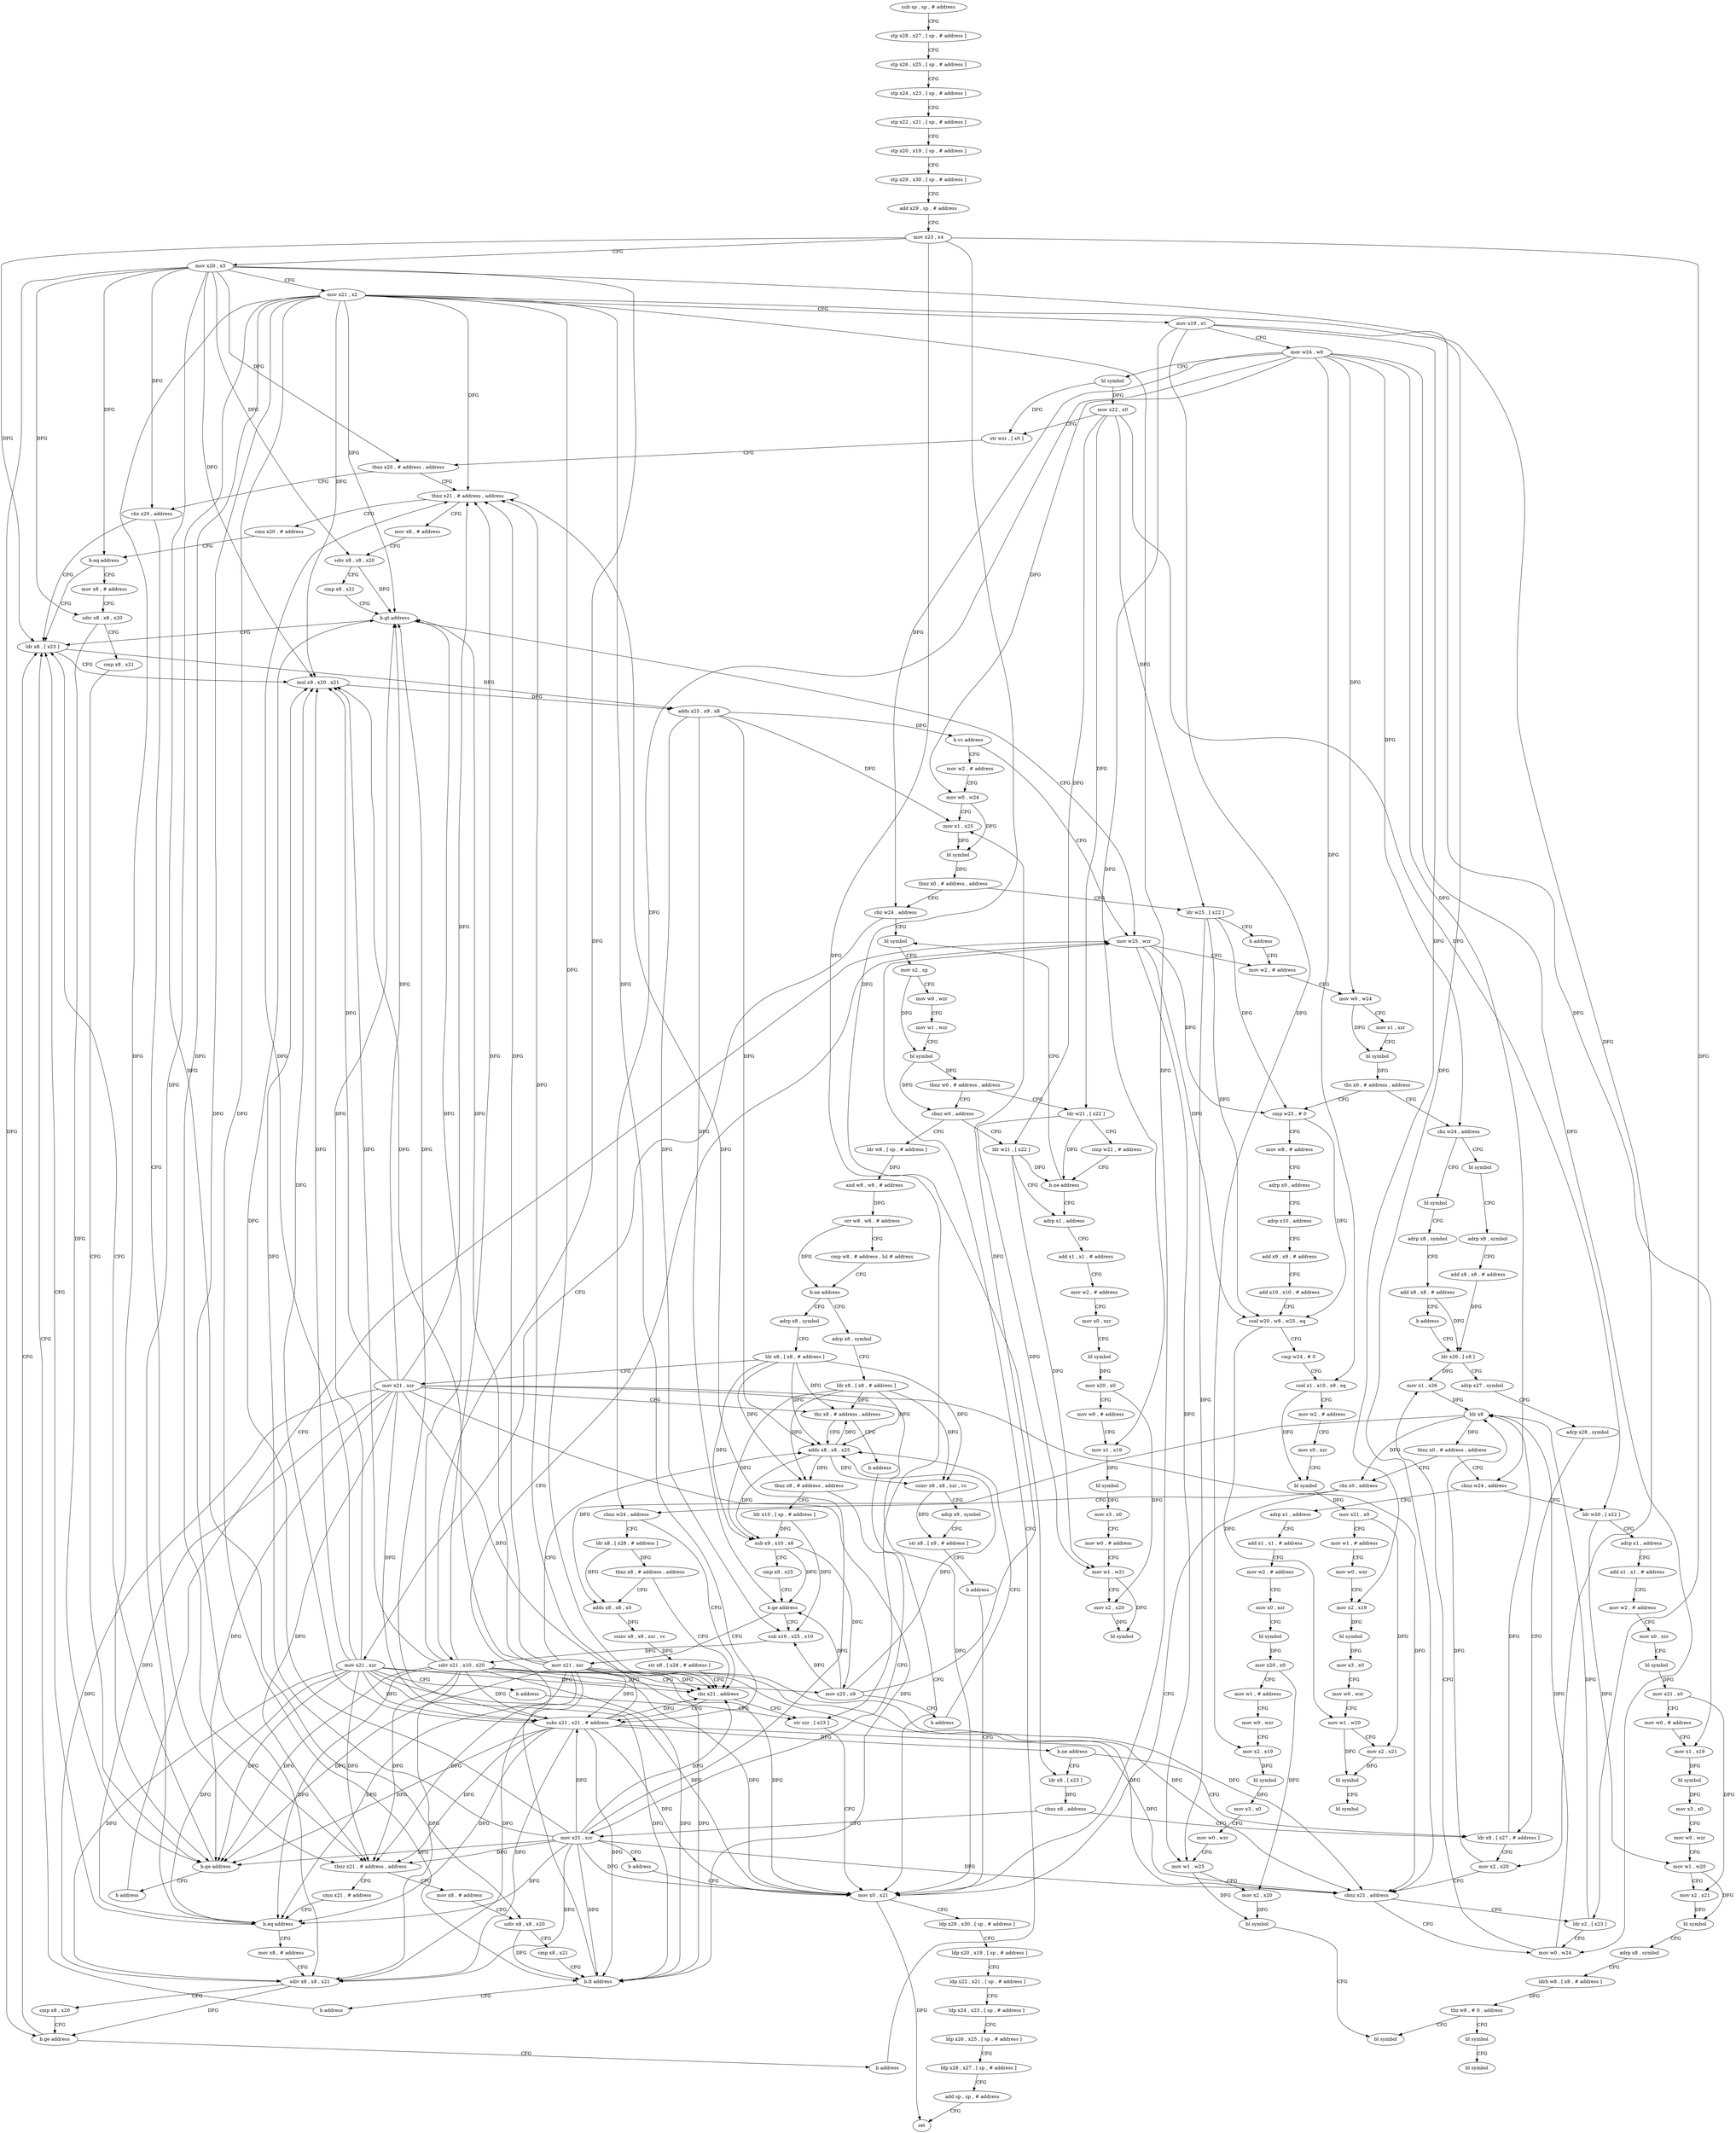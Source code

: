 digraph "func" {
"4214940" [label = "sub sp , sp , # address" ]
"4214944" [label = "stp x28 , x27 , [ sp , # address ]" ]
"4214948" [label = "stp x26 , x25 , [ sp , # address ]" ]
"4214952" [label = "stp x24 , x23 , [ sp , # address ]" ]
"4214956" [label = "stp x22 , x21 , [ sp , # address ]" ]
"4214960" [label = "stp x20 , x19 , [ sp , # address ]" ]
"4214964" [label = "stp x29 , x30 , [ sp , # address ]" ]
"4214968" [label = "add x29 , sp , # address" ]
"4214972" [label = "mov x23 , x4" ]
"4214976" [label = "mov x20 , x3" ]
"4214980" [label = "mov x21 , x2" ]
"4214984" [label = "mov x19 , x1" ]
"4214988" [label = "mov w24 , w0" ]
"4214992" [label = "bl symbol" ]
"4214996" [label = "mov x22 , x0" ]
"4215000" [label = "str wzr , [ x0 ]" ]
"4215004" [label = "tbnz x20 , # address , address" ]
"4215036" [label = "tbnz x21 , # address , address" ]
"4215008" [label = "cbz x20 , address" ]
"4215096" [label = "mov x8 , # address" ]
"4215040" [label = "cmn x20 , # address" ]
"4215112" [label = "ldr x8 , [ x23 ]" ]
"4215012" [label = "tbnz x21 , # address , address" ]
"4215100" [label = "sdiv x8 , x8 , x20" ]
"4215104" [label = "cmp x8 , x21" ]
"4215108" [label = "b.gt address" ]
"4215128" [label = "mov w25 , wzr" ]
"4215044" [label = "b.eq address" ]
"4215048" [label = "mov x8 , # address" ]
"4215116" [label = "mul x9 , x20 , x21" ]
"4215120" [label = "adds x25 , x9 , x8" ]
"4215124" [label = "b.vc address" ]
"4215172" [label = "mov w2 , # address" ]
"4215068" [label = "cmn x21 , # address" ]
"4215016" [label = "mov x8 , # address" ]
"4215132" [label = "mov w2 , # address" ]
"4215052" [label = "sdiv x8 , x8 , x20" ]
"4215056" [label = "cmp x8 , x21" ]
"4215060" [label = "b.ge address" ]
"4215064" [label = "b address" ]
"4215176" [label = "mov w0 , w24" ]
"4215180" [label = "mov x1 , x25" ]
"4215184" [label = "bl symbol" ]
"4215188" [label = "tbnz x0 , # address , address" ]
"4215460" [label = "ldr w25 , [ x22 ]" ]
"4215192" [label = "cbz w24 , address" ]
"4215072" [label = "b.eq address" ]
"4215076" [label = "mov x8 , # address" ]
"4215020" [label = "udiv x8 , x8 , x20" ]
"4215024" [label = "cmp x8 , x21" ]
"4215028" [label = "b.lt address" ]
"4215032" [label = "b address" ]
"4215660" [label = "cmp w25 , # 0" ]
"4215664" [label = "mov w8 , # address" ]
"4215668" [label = "adrp x9 , address" ]
"4215672" [label = "adrp x10 , address" ]
"4215676" [label = "add x9 , x9 , # address" ]
"4215680" [label = "add x10 , x10 , # address" ]
"4215684" [label = "csel w20 , w8 , w25 , eq" ]
"4215688" [label = "cmp w24 , # 0" ]
"4215692" [label = "csel x1 , x10 , x9 , eq" ]
"4215696" [label = "mov w2 , # address" ]
"4215700" [label = "mov x0 , xzr" ]
"4215704" [label = "bl symbol" ]
"4215708" [label = "mov x21 , x0" ]
"4215712" [label = "mov w1 , # address" ]
"4215716" [label = "mov w0 , wzr" ]
"4215720" [label = "mov x2 , x19" ]
"4215724" [label = "bl symbol" ]
"4215728" [label = "mov x3 , x0" ]
"4215732" [label = "mov w0 , wzr" ]
"4215736" [label = "mov w1 , w20" ]
"4215740" [label = "mov x2 , x21" ]
"4215744" [label = "bl symbol" ]
"4215748" [label = "bl symbol" ]
"4215152" [label = "cbz w24 , address" ]
"4215308" [label = "bl symbol" ]
"4215156" [label = "bl symbol" ]
"4215464" [label = "b address" ]
"4215216" [label = "bl symbol" ]
"4215196" [label = "mov x21 , xzr" ]
"4215080" [label = "sdiv x8 , x8 , x21" ]
"4215084" [label = "cmp x8 , x20" ]
"4215088" [label = "b.ge address" ]
"4215092" [label = "b address" ]
"4215312" [label = "adrp x8 , symbol" ]
"4215316" [label = "add x8 , x8 , # address" ]
"4215320" [label = "ldr x26 , [ x8 ]" ]
"4215160" [label = "adrp x8 , symbol" ]
"4215164" [label = "add x8 , x8 , # address" ]
"4215168" [label = "b address" ]
"4215136" [label = "mov w0 , w24" ]
"4215140" [label = "mov x1 , xzr" ]
"4215144" [label = "bl symbol" ]
"4215148" [label = "tbz x0 , # address , address" ]
"4215220" [label = "mov x2 , sp" ]
"4215224" [label = "mov w0 , wzr" ]
"4215228" [label = "mov w1 , wzr" ]
"4215232" [label = "bl symbol" ]
"4215236" [label = "tbnz w0 , # address , address" ]
"4215204" [label = "ldr w21 , [ x22 ]" ]
"4215240" [label = "cbnz w0 , address" ]
"4215200" [label = "b address" ]
"4215420" [label = "str xzr , [ x23 ]" ]
"4215348" [label = "mov w0 , w24" ]
"4215352" [label = "mov x1 , x26" ]
"4215356" [label = "blr x8" ]
"4215360" [label = "tbnz x0 , # address , address" ]
"4215512" [label = "cbnz w24 , address" ]
"4215364" [label = "cbz x0 , address" ]
"4215344" [label = "ldr x2 , [ x23 ]" ]
"4215324" [label = "adrp x27 , symbol" ]
"4215328" [label = "adrp x28 , symbol" ]
"4215332" [label = "ldr x8 , [ x27 , # address ]" ]
"4215208" [label = "cmp w21 , # address" ]
"4215212" [label = "b.ne address" ]
"4215756" [label = "adrp x1 , address" ]
"4215752" [label = "ldr w21 , [ x22 ]" ]
"4215244" [label = "ldr w8 , [ sp , # address ]" ]
"4215424" [label = "mov x0 , x21" ]
"4215596" [label = "adrp x1 , address" ]
"4215516" [label = "ldr w20 , [ x22 ]" ]
"4215368" [label = "cbnz w24 , address" ]
"4215760" [label = "add x1 , x1 , # address" ]
"4215764" [label = "mov w2 , # address" ]
"4215768" [label = "mov x0 , xzr" ]
"4215772" [label = "bl symbol" ]
"4215776" [label = "mov x20 , x0" ]
"4215780" [label = "mov w0 , # address" ]
"4215784" [label = "mov x1 , x19" ]
"4215788" [label = "bl symbol" ]
"4215792" [label = "mov x3 , x0" ]
"4215796" [label = "mov w0 , # address" ]
"4215800" [label = "mov w1 , w21" ]
"4215804" [label = "mov x2 , x20" ]
"4215808" [label = "bl symbol" ]
"4215248" [label = "and w8 , w8 , # address" ]
"4215252" [label = "orr w8 , w8 , # address" ]
"4215256" [label = "cmp w8 , # address , lsl # address" ]
"4215260" [label = "b.ne address" ]
"4215468" [label = "adrp x8 , symbol" ]
"4215264" [label = "adrp x8 , symbol" ]
"4215600" [label = "add x1 , x1 , # address" ]
"4215604" [label = "mov w2 , # address" ]
"4215608" [label = "mov x0 , xzr" ]
"4215612" [label = "bl symbol" ]
"4215616" [label = "mov x20 , x0" ]
"4215620" [label = "mov w1 , # address" ]
"4215624" [label = "mov w0 , wzr" ]
"4215628" [label = "mov x2 , x19" ]
"4215632" [label = "bl symbol" ]
"4215636" [label = "mov x3 , x0" ]
"4215640" [label = "mov w0 , wzr" ]
"4215644" [label = "mov w1 , w25" ]
"4215648" [label = "mov x2 , x20" ]
"4215652" [label = "bl symbol" ]
"4215656" [label = "bl symbol" ]
"4215520" [label = "adrp x1 , address" ]
"4215524" [label = "add x1 , x1 , # address" ]
"4215528" [label = "mov w2 , # address" ]
"4215532" [label = "mov x0 , xzr" ]
"4215536" [label = "bl symbol" ]
"4215540" [label = "mov x21 , x0" ]
"4215544" [label = "mov w0 , # address" ]
"4215548" [label = "mov x1 , x19" ]
"4215552" [label = "bl symbol" ]
"4215556" [label = "mov x3 , x0" ]
"4215560" [label = "mov w0 , wzr" ]
"4215564" [label = "mov w1 , w20" ]
"4215568" [label = "mov x2 , x21" ]
"4215572" [label = "bl symbol" ]
"4215576" [label = "adrp x8 , symbol" ]
"4215580" [label = "ldrb w8 , [ x8 , # address ]" ]
"4215584" [label = "tbz w8 , # 0 , address" ]
"4215588" [label = "bl symbol" ]
"4215428" [label = "ldp x29 , x30 , [ sp , # address ]" ]
"4215432" [label = "ldp x20 , x19 , [ sp , # address ]" ]
"4215436" [label = "ldp x22 , x21 , [ sp , # address ]" ]
"4215440" [label = "ldp x24 , x23 , [ sp , # address ]" ]
"4215444" [label = "ldp x26 , x25 , [ sp , # address ]" ]
"4215448" [label = "ldp x28 , x27 , [ sp , # address ]" ]
"4215452" [label = "add sp , sp , # address" ]
"4215456" [label = "ret" ]
"4215392" [label = "cbz x21 , address" ]
"4215372" [label = "ldr x8 , [ x28 , # address ]" ]
"4215472" [label = "ldr x8 , [ x8 , # address ]" ]
"4215476" [label = "mov x21 , xzr" ]
"4215480" [label = "tbz x8 , # address , address" ]
"4215492" [label = "adds x8 , x8 , x25" ]
"4215484" [label = "b address" ]
"4215268" [label = "ldr x8 , [ x8 , # address ]" ]
"4215272" [label = "tbnz x8 , # address , address" ]
"4215412" [label = "mov x21 , xzr" ]
"4215276" [label = "ldr x10 , [ sp , # address ]" ]
"4215592" [label = "bl symbol" ]
"4215396" [label = "subs x21 , x21 , # address" ]
"4215376" [label = "tbnz x8 , # address , address" ]
"4215380" [label = "adds x8 , x8 , x0" ]
"4215496" [label = "csinv x8 , x8 , xzr , vc" ]
"4215500" [label = "adrp x9 , symbol" ]
"4215504" [label = "str x8 , [ x9 , # address ]" ]
"4215508" [label = "b address" ]
"4215416" [label = "b address" ]
"4215280" [label = "sub x9 , x10 , x8" ]
"4215284" [label = "cmp x9 , x25" ]
"4215288" [label = "b.ge address" ]
"4215488" [label = "mov x21 , xzr" ]
"4215292" [label = "sub x10 , x25 , x10" ]
"4215400" [label = "b.ne address" ]
"4215404" [label = "ldr x8 , [ x23 ]" ]
"4215384" [label = "csinv x8 , x8 , xzr , vc" ]
"4215388" [label = "str x8 , [ x28 , # address ]" ]
"4215296" [label = "sdiv x21 , x10 , x20" ]
"4215300" [label = "mov x25 , x9" ]
"4215304" [label = "b address" ]
"4215336" [label = "mov x2 , x20" ]
"4215340" [label = "cbnz x21 , address" ]
"4215408" [label = "cbnz x8 , address" ]
"4214940" -> "4214944" [ label = "CFG" ]
"4214944" -> "4214948" [ label = "CFG" ]
"4214948" -> "4214952" [ label = "CFG" ]
"4214952" -> "4214956" [ label = "CFG" ]
"4214956" -> "4214960" [ label = "CFG" ]
"4214960" -> "4214964" [ label = "CFG" ]
"4214964" -> "4214968" [ label = "CFG" ]
"4214968" -> "4214972" [ label = "CFG" ]
"4214972" -> "4214976" [ label = "CFG" ]
"4214972" -> "4215112" [ label = "DFG" ]
"4214972" -> "4215420" [ label = "DFG" ]
"4214972" -> "4215344" [ label = "DFG" ]
"4214972" -> "4215404" [ label = "DFG" ]
"4214976" -> "4214980" [ label = "CFG" ]
"4214976" -> "4215004" [ label = "DFG" ]
"4214976" -> "4215008" [ label = "DFG" ]
"4214976" -> "4215100" [ label = "DFG" ]
"4214976" -> "4215044" [ label = "DFG" ]
"4214976" -> "4215116" [ label = "DFG" ]
"4214976" -> "4215052" [ label = "DFG" ]
"4214976" -> "4215020" [ label = "DFG" ]
"4214976" -> "4215088" [ label = "DFG" ]
"4214976" -> "4215336" [ label = "DFG" ]
"4214976" -> "4215296" [ label = "DFG" ]
"4214980" -> "4214984" [ label = "CFG" ]
"4214980" -> "4215036" [ label = "DFG" ]
"4214980" -> "4215108" [ label = "DFG" ]
"4214980" -> "4215116" [ label = "DFG" ]
"4214980" -> "4215012" [ label = "DFG" ]
"4214980" -> "4215060" [ label = "DFG" ]
"4214980" -> "4215072" [ label = "DFG" ]
"4214980" -> "4215028" [ label = "DFG" ]
"4214980" -> "4215080" [ label = "DFG" ]
"4214980" -> "4215424" [ label = "DFG" ]
"4214980" -> "4215340" [ label = "DFG" ]
"4214980" -> "4215392" [ label = "DFG" ]
"4214980" -> "4215396" [ label = "DFG" ]
"4214984" -> "4214988" [ label = "CFG" ]
"4214984" -> "4215784" [ label = "DFG" ]
"4214984" -> "4215720" [ label = "DFG" ]
"4214984" -> "4215628" [ label = "DFG" ]
"4214984" -> "4215548" [ label = "DFG" ]
"4214988" -> "4214992" [ label = "CFG" ]
"4214988" -> "4215176" [ label = "DFG" ]
"4214988" -> "4215136" [ label = "DFG" ]
"4214988" -> "4215192" [ label = "DFG" ]
"4214988" -> "4215152" [ label = "DFG" ]
"4214988" -> "4215692" [ label = "DFG" ]
"4214988" -> "4215348" [ label = "DFG" ]
"4214988" -> "4215512" [ label = "DFG" ]
"4214988" -> "4215368" [ label = "DFG" ]
"4214992" -> "4214996" [ label = "DFG" ]
"4214992" -> "4215000" [ label = "DFG" ]
"4214996" -> "4215000" [ label = "CFG" ]
"4214996" -> "4215460" [ label = "DFG" ]
"4214996" -> "4215204" [ label = "DFG" ]
"4214996" -> "4215752" [ label = "DFG" ]
"4214996" -> "4215516" [ label = "DFG" ]
"4215000" -> "4215004" [ label = "CFG" ]
"4215004" -> "4215036" [ label = "CFG" ]
"4215004" -> "4215008" [ label = "CFG" ]
"4215036" -> "4215096" [ label = "CFG" ]
"4215036" -> "4215040" [ label = "CFG" ]
"4215008" -> "4215112" [ label = "CFG" ]
"4215008" -> "4215012" [ label = "CFG" ]
"4215096" -> "4215100" [ label = "CFG" ]
"4215040" -> "4215044" [ label = "CFG" ]
"4215112" -> "4215116" [ label = "CFG" ]
"4215112" -> "4215120" [ label = "DFG" ]
"4215012" -> "4215068" [ label = "CFG" ]
"4215012" -> "4215016" [ label = "CFG" ]
"4215100" -> "4215104" [ label = "CFG" ]
"4215100" -> "4215108" [ label = "DFG" ]
"4215104" -> "4215108" [ label = "CFG" ]
"4215108" -> "4215128" [ label = "CFG" ]
"4215108" -> "4215112" [ label = "CFG" ]
"4215128" -> "4215132" [ label = "CFG" ]
"4215128" -> "4215660" [ label = "DFG" ]
"4215128" -> "4215684" [ label = "DFG" ]
"4215128" -> "4215644" [ label = "DFG" ]
"4215044" -> "4215112" [ label = "CFG" ]
"4215044" -> "4215048" [ label = "CFG" ]
"4215048" -> "4215052" [ label = "CFG" ]
"4215116" -> "4215120" [ label = "DFG" ]
"4215120" -> "4215124" [ label = "DFG" ]
"4215120" -> "4215180" [ label = "DFG" ]
"4215120" -> "4215492" [ label = "DFG" ]
"4215120" -> "4215288" [ label = "DFG" ]
"4215120" -> "4215292" [ label = "DFG" ]
"4215124" -> "4215172" [ label = "CFG" ]
"4215124" -> "4215128" [ label = "CFG" ]
"4215172" -> "4215176" [ label = "CFG" ]
"4215068" -> "4215072" [ label = "CFG" ]
"4215016" -> "4215020" [ label = "CFG" ]
"4215132" -> "4215136" [ label = "CFG" ]
"4215052" -> "4215056" [ label = "CFG" ]
"4215052" -> "4215060" [ label = "DFG" ]
"4215056" -> "4215060" [ label = "CFG" ]
"4215060" -> "4215112" [ label = "CFG" ]
"4215060" -> "4215064" [ label = "CFG" ]
"4215064" -> "4215128" [ label = "CFG" ]
"4215176" -> "4215180" [ label = "CFG" ]
"4215176" -> "4215184" [ label = "DFG" ]
"4215180" -> "4215184" [ label = "DFG" ]
"4215184" -> "4215188" [ label = "DFG" ]
"4215188" -> "4215460" [ label = "CFG" ]
"4215188" -> "4215192" [ label = "CFG" ]
"4215460" -> "4215464" [ label = "CFG" ]
"4215460" -> "4215660" [ label = "DFG" ]
"4215460" -> "4215684" [ label = "DFG" ]
"4215460" -> "4215644" [ label = "DFG" ]
"4215192" -> "4215216" [ label = "CFG" ]
"4215192" -> "4215196" [ label = "CFG" ]
"4215072" -> "4215112" [ label = "CFG" ]
"4215072" -> "4215076" [ label = "CFG" ]
"4215076" -> "4215080" [ label = "CFG" ]
"4215020" -> "4215024" [ label = "CFG" ]
"4215020" -> "4215028" [ label = "DFG" ]
"4215024" -> "4215028" [ label = "CFG" ]
"4215028" -> "4215128" [ label = "CFG" ]
"4215028" -> "4215032" [ label = "CFG" ]
"4215032" -> "4215112" [ label = "CFG" ]
"4215660" -> "4215664" [ label = "CFG" ]
"4215660" -> "4215684" [ label = "DFG" ]
"4215664" -> "4215668" [ label = "CFG" ]
"4215668" -> "4215672" [ label = "CFG" ]
"4215672" -> "4215676" [ label = "CFG" ]
"4215676" -> "4215680" [ label = "CFG" ]
"4215680" -> "4215684" [ label = "CFG" ]
"4215684" -> "4215688" [ label = "CFG" ]
"4215684" -> "4215736" [ label = "DFG" ]
"4215688" -> "4215692" [ label = "CFG" ]
"4215692" -> "4215696" [ label = "CFG" ]
"4215692" -> "4215704" [ label = "DFG" ]
"4215696" -> "4215700" [ label = "CFG" ]
"4215700" -> "4215704" [ label = "CFG" ]
"4215704" -> "4215708" [ label = "DFG" ]
"4215708" -> "4215712" [ label = "CFG" ]
"4215708" -> "4215740" [ label = "DFG" ]
"4215712" -> "4215716" [ label = "CFG" ]
"4215716" -> "4215720" [ label = "CFG" ]
"4215720" -> "4215724" [ label = "DFG" ]
"4215724" -> "4215728" [ label = "DFG" ]
"4215728" -> "4215732" [ label = "CFG" ]
"4215732" -> "4215736" [ label = "CFG" ]
"4215736" -> "4215740" [ label = "CFG" ]
"4215736" -> "4215744" [ label = "DFG" ]
"4215740" -> "4215744" [ label = "DFG" ]
"4215744" -> "4215748" [ label = "CFG" ]
"4215152" -> "4215308" [ label = "CFG" ]
"4215152" -> "4215156" [ label = "CFG" ]
"4215308" -> "4215312" [ label = "CFG" ]
"4215156" -> "4215160" [ label = "CFG" ]
"4215464" -> "4215132" [ label = "CFG" ]
"4215216" -> "4215220" [ label = "CFG" ]
"4215196" -> "4215200" [ label = "CFG" ]
"4215196" -> "4215036" [ label = "DFG" ]
"4215196" -> "4215108" [ label = "DFG" ]
"4215196" -> "4215116" [ label = "DFG" ]
"4215196" -> "4215012" [ label = "DFG" ]
"4215196" -> "4215060" [ label = "DFG" ]
"4215196" -> "4215072" [ label = "DFG" ]
"4215196" -> "4215028" [ label = "DFG" ]
"4215196" -> "4215080" [ label = "DFG" ]
"4215196" -> "4215424" [ label = "DFG" ]
"4215196" -> "4215340" [ label = "DFG" ]
"4215196" -> "4215392" [ label = "DFG" ]
"4215196" -> "4215396" [ label = "DFG" ]
"4215080" -> "4215084" [ label = "CFG" ]
"4215080" -> "4215088" [ label = "DFG" ]
"4215084" -> "4215088" [ label = "CFG" ]
"4215088" -> "4215112" [ label = "CFG" ]
"4215088" -> "4215092" [ label = "CFG" ]
"4215092" -> "4215128" [ label = "CFG" ]
"4215312" -> "4215316" [ label = "CFG" ]
"4215316" -> "4215320" [ label = "DFG" ]
"4215320" -> "4215324" [ label = "CFG" ]
"4215320" -> "4215352" [ label = "DFG" ]
"4215160" -> "4215164" [ label = "CFG" ]
"4215164" -> "4215168" [ label = "CFG" ]
"4215164" -> "4215320" [ label = "DFG" ]
"4215168" -> "4215320" [ label = "CFG" ]
"4215136" -> "4215140" [ label = "CFG" ]
"4215136" -> "4215144" [ label = "DFG" ]
"4215140" -> "4215144" [ label = "CFG" ]
"4215144" -> "4215148" [ label = "DFG" ]
"4215148" -> "4215660" [ label = "CFG" ]
"4215148" -> "4215152" [ label = "CFG" ]
"4215220" -> "4215224" [ label = "CFG" ]
"4215220" -> "4215232" [ label = "DFG" ]
"4215224" -> "4215228" [ label = "CFG" ]
"4215228" -> "4215232" [ label = "CFG" ]
"4215232" -> "4215236" [ label = "DFG" ]
"4215232" -> "4215240" [ label = "DFG" ]
"4215236" -> "4215204" [ label = "CFG" ]
"4215236" -> "4215240" [ label = "CFG" ]
"4215204" -> "4215208" [ label = "CFG" ]
"4215204" -> "4215212" [ label = "DFG" ]
"4215204" -> "4215800" [ label = "DFG" ]
"4215240" -> "4215752" [ label = "CFG" ]
"4215240" -> "4215244" [ label = "CFG" ]
"4215200" -> "4215420" [ label = "CFG" ]
"4215420" -> "4215424" [ label = "CFG" ]
"4215348" -> "4215352" [ label = "CFG" ]
"4215348" -> "4215356" [ label = "DFG" ]
"4215352" -> "4215356" [ label = "DFG" ]
"4215356" -> "4215360" [ label = "DFG" ]
"4215356" -> "4215364" [ label = "DFG" ]
"4215356" -> "4215380" [ label = "DFG" ]
"4215360" -> "4215512" [ label = "CFG" ]
"4215360" -> "4215364" [ label = "CFG" ]
"4215512" -> "4215596" [ label = "CFG" ]
"4215512" -> "4215516" [ label = "CFG" ]
"4215364" -> "4215424" [ label = "CFG" ]
"4215364" -> "4215368" [ label = "CFG" ]
"4215344" -> "4215348" [ label = "CFG" ]
"4215344" -> "4215356" [ label = "DFG" ]
"4215324" -> "4215328" [ label = "CFG" ]
"4215328" -> "4215332" [ label = "CFG" ]
"4215332" -> "4215336" [ label = "CFG" ]
"4215332" -> "4215356" [ label = "DFG" ]
"4215208" -> "4215212" [ label = "CFG" ]
"4215212" -> "4215756" [ label = "CFG" ]
"4215212" -> "4215216" [ label = "CFG" ]
"4215756" -> "4215760" [ label = "CFG" ]
"4215752" -> "4215756" [ label = "CFG" ]
"4215752" -> "4215212" [ label = "DFG" ]
"4215752" -> "4215800" [ label = "DFG" ]
"4215244" -> "4215248" [ label = "DFG" ]
"4215424" -> "4215428" [ label = "CFG" ]
"4215424" -> "4215456" [ label = "DFG" ]
"4215596" -> "4215600" [ label = "CFG" ]
"4215516" -> "4215520" [ label = "CFG" ]
"4215516" -> "4215564" [ label = "DFG" ]
"4215368" -> "4215392" [ label = "CFG" ]
"4215368" -> "4215372" [ label = "CFG" ]
"4215760" -> "4215764" [ label = "CFG" ]
"4215764" -> "4215768" [ label = "CFG" ]
"4215768" -> "4215772" [ label = "CFG" ]
"4215772" -> "4215776" [ label = "DFG" ]
"4215776" -> "4215780" [ label = "CFG" ]
"4215776" -> "4215804" [ label = "DFG" ]
"4215780" -> "4215784" [ label = "CFG" ]
"4215784" -> "4215788" [ label = "DFG" ]
"4215788" -> "4215792" [ label = "DFG" ]
"4215792" -> "4215796" [ label = "CFG" ]
"4215796" -> "4215800" [ label = "CFG" ]
"4215800" -> "4215804" [ label = "CFG" ]
"4215800" -> "4215808" [ label = "DFG" ]
"4215804" -> "4215808" [ label = "DFG" ]
"4215248" -> "4215252" [ label = "DFG" ]
"4215252" -> "4215256" [ label = "CFG" ]
"4215252" -> "4215260" [ label = "DFG" ]
"4215256" -> "4215260" [ label = "CFG" ]
"4215260" -> "4215468" [ label = "CFG" ]
"4215260" -> "4215264" [ label = "CFG" ]
"4215468" -> "4215472" [ label = "CFG" ]
"4215264" -> "4215268" [ label = "CFG" ]
"4215600" -> "4215604" [ label = "CFG" ]
"4215604" -> "4215608" [ label = "CFG" ]
"4215608" -> "4215612" [ label = "CFG" ]
"4215612" -> "4215616" [ label = "DFG" ]
"4215616" -> "4215620" [ label = "CFG" ]
"4215616" -> "4215648" [ label = "DFG" ]
"4215620" -> "4215624" [ label = "CFG" ]
"4215624" -> "4215628" [ label = "CFG" ]
"4215628" -> "4215632" [ label = "DFG" ]
"4215632" -> "4215636" [ label = "DFG" ]
"4215636" -> "4215640" [ label = "CFG" ]
"4215640" -> "4215644" [ label = "CFG" ]
"4215644" -> "4215648" [ label = "CFG" ]
"4215644" -> "4215652" [ label = "DFG" ]
"4215648" -> "4215652" [ label = "DFG" ]
"4215652" -> "4215656" [ label = "CFG" ]
"4215520" -> "4215524" [ label = "CFG" ]
"4215524" -> "4215528" [ label = "CFG" ]
"4215528" -> "4215532" [ label = "CFG" ]
"4215532" -> "4215536" [ label = "CFG" ]
"4215536" -> "4215540" [ label = "DFG" ]
"4215540" -> "4215544" [ label = "CFG" ]
"4215540" -> "4215568" [ label = "DFG" ]
"4215544" -> "4215548" [ label = "CFG" ]
"4215548" -> "4215552" [ label = "DFG" ]
"4215552" -> "4215556" [ label = "DFG" ]
"4215556" -> "4215560" [ label = "CFG" ]
"4215560" -> "4215564" [ label = "CFG" ]
"4215564" -> "4215568" [ label = "CFG" ]
"4215564" -> "4215572" [ label = "DFG" ]
"4215568" -> "4215572" [ label = "DFG" ]
"4215572" -> "4215576" [ label = "CFG" ]
"4215576" -> "4215580" [ label = "CFG" ]
"4215580" -> "4215584" [ label = "DFG" ]
"4215584" -> "4215656" [ label = "CFG" ]
"4215584" -> "4215588" [ label = "CFG" ]
"4215588" -> "4215592" [ label = "CFG" ]
"4215428" -> "4215432" [ label = "CFG" ]
"4215432" -> "4215436" [ label = "CFG" ]
"4215436" -> "4215440" [ label = "CFG" ]
"4215440" -> "4215444" [ label = "CFG" ]
"4215444" -> "4215448" [ label = "CFG" ]
"4215448" -> "4215452" [ label = "CFG" ]
"4215452" -> "4215456" [ label = "CFG" ]
"4215392" -> "4215420" [ label = "CFG" ]
"4215392" -> "4215396" [ label = "CFG" ]
"4215372" -> "4215376" [ label = "DFG" ]
"4215372" -> "4215380" [ label = "DFG" ]
"4215472" -> "4215476" [ label = "CFG" ]
"4215472" -> "4215480" [ label = "DFG" ]
"4215472" -> "4215272" [ label = "DFG" ]
"4215472" -> "4215492" [ label = "DFG" ]
"4215472" -> "4215280" [ label = "DFG" ]
"4215472" -> "4215496" [ label = "DFG" ]
"4215476" -> "4215480" [ label = "CFG" ]
"4215476" -> "4215036" [ label = "DFG" ]
"4215476" -> "4215108" [ label = "DFG" ]
"4215476" -> "4215116" [ label = "DFG" ]
"4215476" -> "4215012" [ label = "DFG" ]
"4215476" -> "4215060" [ label = "DFG" ]
"4215476" -> "4215072" [ label = "DFG" ]
"4215476" -> "4215028" [ label = "DFG" ]
"4215476" -> "4215080" [ label = "DFG" ]
"4215476" -> "4215424" [ label = "DFG" ]
"4215476" -> "4215340" [ label = "DFG" ]
"4215476" -> "4215392" [ label = "DFG" ]
"4215476" -> "4215396" [ label = "DFG" ]
"4215480" -> "4215492" [ label = "CFG" ]
"4215480" -> "4215484" [ label = "CFG" ]
"4215492" -> "4215496" [ label = "DFG" ]
"4215492" -> "4215480" [ label = "DFG" ]
"4215492" -> "4215272" [ label = "DFG" ]
"4215492" -> "4215280" [ label = "DFG" ]
"4215484" -> "4215424" [ label = "CFG" ]
"4215268" -> "4215272" [ label = "DFG" ]
"4215268" -> "4215480" [ label = "DFG" ]
"4215268" -> "4215492" [ label = "DFG" ]
"4215268" -> "4215280" [ label = "DFG" ]
"4215268" -> "4215496" [ label = "DFG" ]
"4215272" -> "4215412" [ label = "CFG" ]
"4215272" -> "4215276" [ label = "CFG" ]
"4215412" -> "4215416" [ label = "CFG" ]
"4215412" -> "4215036" [ label = "DFG" ]
"4215412" -> "4215108" [ label = "DFG" ]
"4215412" -> "4215116" [ label = "DFG" ]
"4215412" -> "4215012" [ label = "DFG" ]
"4215412" -> "4215060" [ label = "DFG" ]
"4215412" -> "4215072" [ label = "DFG" ]
"4215412" -> "4215028" [ label = "DFG" ]
"4215412" -> "4215080" [ label = "DFG" ]
"4215412" -> "4215424" [ label = "DFG" ]
"4215412" -> "4215340" [ label = "DFG" ]
"4215412" -> "4215392" [ label = "DFG" ]
"4215412" -> "4215396" [ label = "DFG" ]
"4215276" -> "4215280" [ label = "DFG" ]
"4215276" -> "4215292" [ label = "DFG" ]
"4215396" -> "4215400" [ label = "DFG" ]
"4215396" -> "4215036" [ label = "DFG" ]
"4215396" -> "4215108" [ label = "DFG" ]
"4215396" -> "4215116" [ label = "DFG" ]
"4215396" -> "4215012" [ label = "DFG" ]
"4215396" -> "4215060" [ label = "DFG" ]
"4215396" -> "4215072" [ label = "DFG" ]
"4215396" -> "4215028" [ label = "DFG" ]
"4215396" -> "4215080" [ label = "DFG" ]
"4215396" -> "4215424" [ label = "DFG" ]
"4215396" -> "4215340" [ label = "DFG" ]
"4215396" -> "4215392" [ label = "DFG" ]
"4215376" -> "4215392" [ label = "CFG" ]
"4215376" -> "4215380" [ label = "CFG" ]
"4215380" -> "4215384" [ label = "DFG" ]
"4215496" -> "4215500" [ label = "CFG" ]
"4215496" -> "4215504" [ label = "DFG" ]
"4215500" -> "4215504" [ label = "CFG" ]
"4215504" -> "4215508" [ label = "CFG" ]
"4215508" -> "4215424" [ label = "CFG" ]
"4215416" -> "4215424" [ label = "CFG" ]
"4215280" -> "4215284" [ label = "CFG" ]
"4215280" -> "4215288" [ label = "DFG" ]
"4215280" -> "4215300" [ label = "DFG" ]
"4215284" -> "4215288" [ label = "CFG" ]
"4215288" -> "4215488" [ label = "CFG" ]
"4215288" -> "4215292" [ label = "CFG" ]
"4215488" -> "4215492" [ label = "CFG" ]
"4215488" -> "4215036" [ label = "DFG" ]
"4215488" -> "4215108" [ label = "DFG" ]
"4215488" -> "4215116" [ label = "DFG" ]
"4215488" -> "4215012" [ label = "DFG" ]
"4215488" -> "4215060" [ label = "DFG" ]
"4215488" -> "4215072" [ label = "DFG" ]
"4215488" -> "4215028" [ label = "DFG" ]
"4215488" -> "4215080" [ label = "DFG" ]
"4215488" -> "4215424" [ label = "DFG" ]
"4215488" -> "4215340" [ label = "DFG" ]
"4215488" -> "4215392" [ label = "DFG" ]
"4215488" -> "4215396" [ label = "DFG" ]
"4215292" -> "4215296" [ label = "DFG" ]
"4215400" -> "4215332" [ label = "CFG" ]
"4215400" -> "4215404" [ label = "CFG" ]
"4215404" -> "4215408" [ label = "DFG" ]
"4215384" -> "4215388" [ label = "DFG" ]
"4215388" -> "4215392" [ label = "CFG" ]
"4215296" -> "4215300" [ label = "CFG" ]
"4215296" -> "4215036" [ label = "DFG" ]
"4215296" -> "4215108" [ label = "DFG" ]
"4215296" -> "4215116" [ label = "DFG" ]
"4215296" -> "4215012" [ label = "DFG" ]
"4215296" -> "4215060" [ label = "DFG" ]
"4215296" -> "4215072" [ label = "DFG" ]
"4215296" -> "4215028" [ label = "DFG" ]
"4215296" -> "4215080" [ label = "DFG" ]
"4215296" -> "4215424" [ label = "DFG" ]
"4215296" -> "4215340" [ label = "DFG" ]
"4215296" -> "4215392" [ label = "DFG" ]
"4215296" -> "4215396" [ label = "DFG" ]
"4215300" -> "4215304" [ label = "CFG" ]
"4215300" -> "4215180" [ label = "DFG" ]
"4215300" -> "4215492" [ label = "DFG" ]
"4215300" -> "4215288" [ label = "DFG" ]
"4215300" -> "4215292" [ label = "DFG" ]
"4215304" -> "4215492" [ label = "CFG" ]
"4215336" -> "4215340" [ label = "CFG" ]
"4215336" -> "4215356" [ label = "DFG" ]
"4215340" -> "4215348" [ label = "CFG" ]
"4215340" -> "4215344" [ label = "CFG" ]
"4215408" -> "4215332" [ label = "CFG" ]
"4215408" -> "4215412" [ label = "CFG" ]
}
